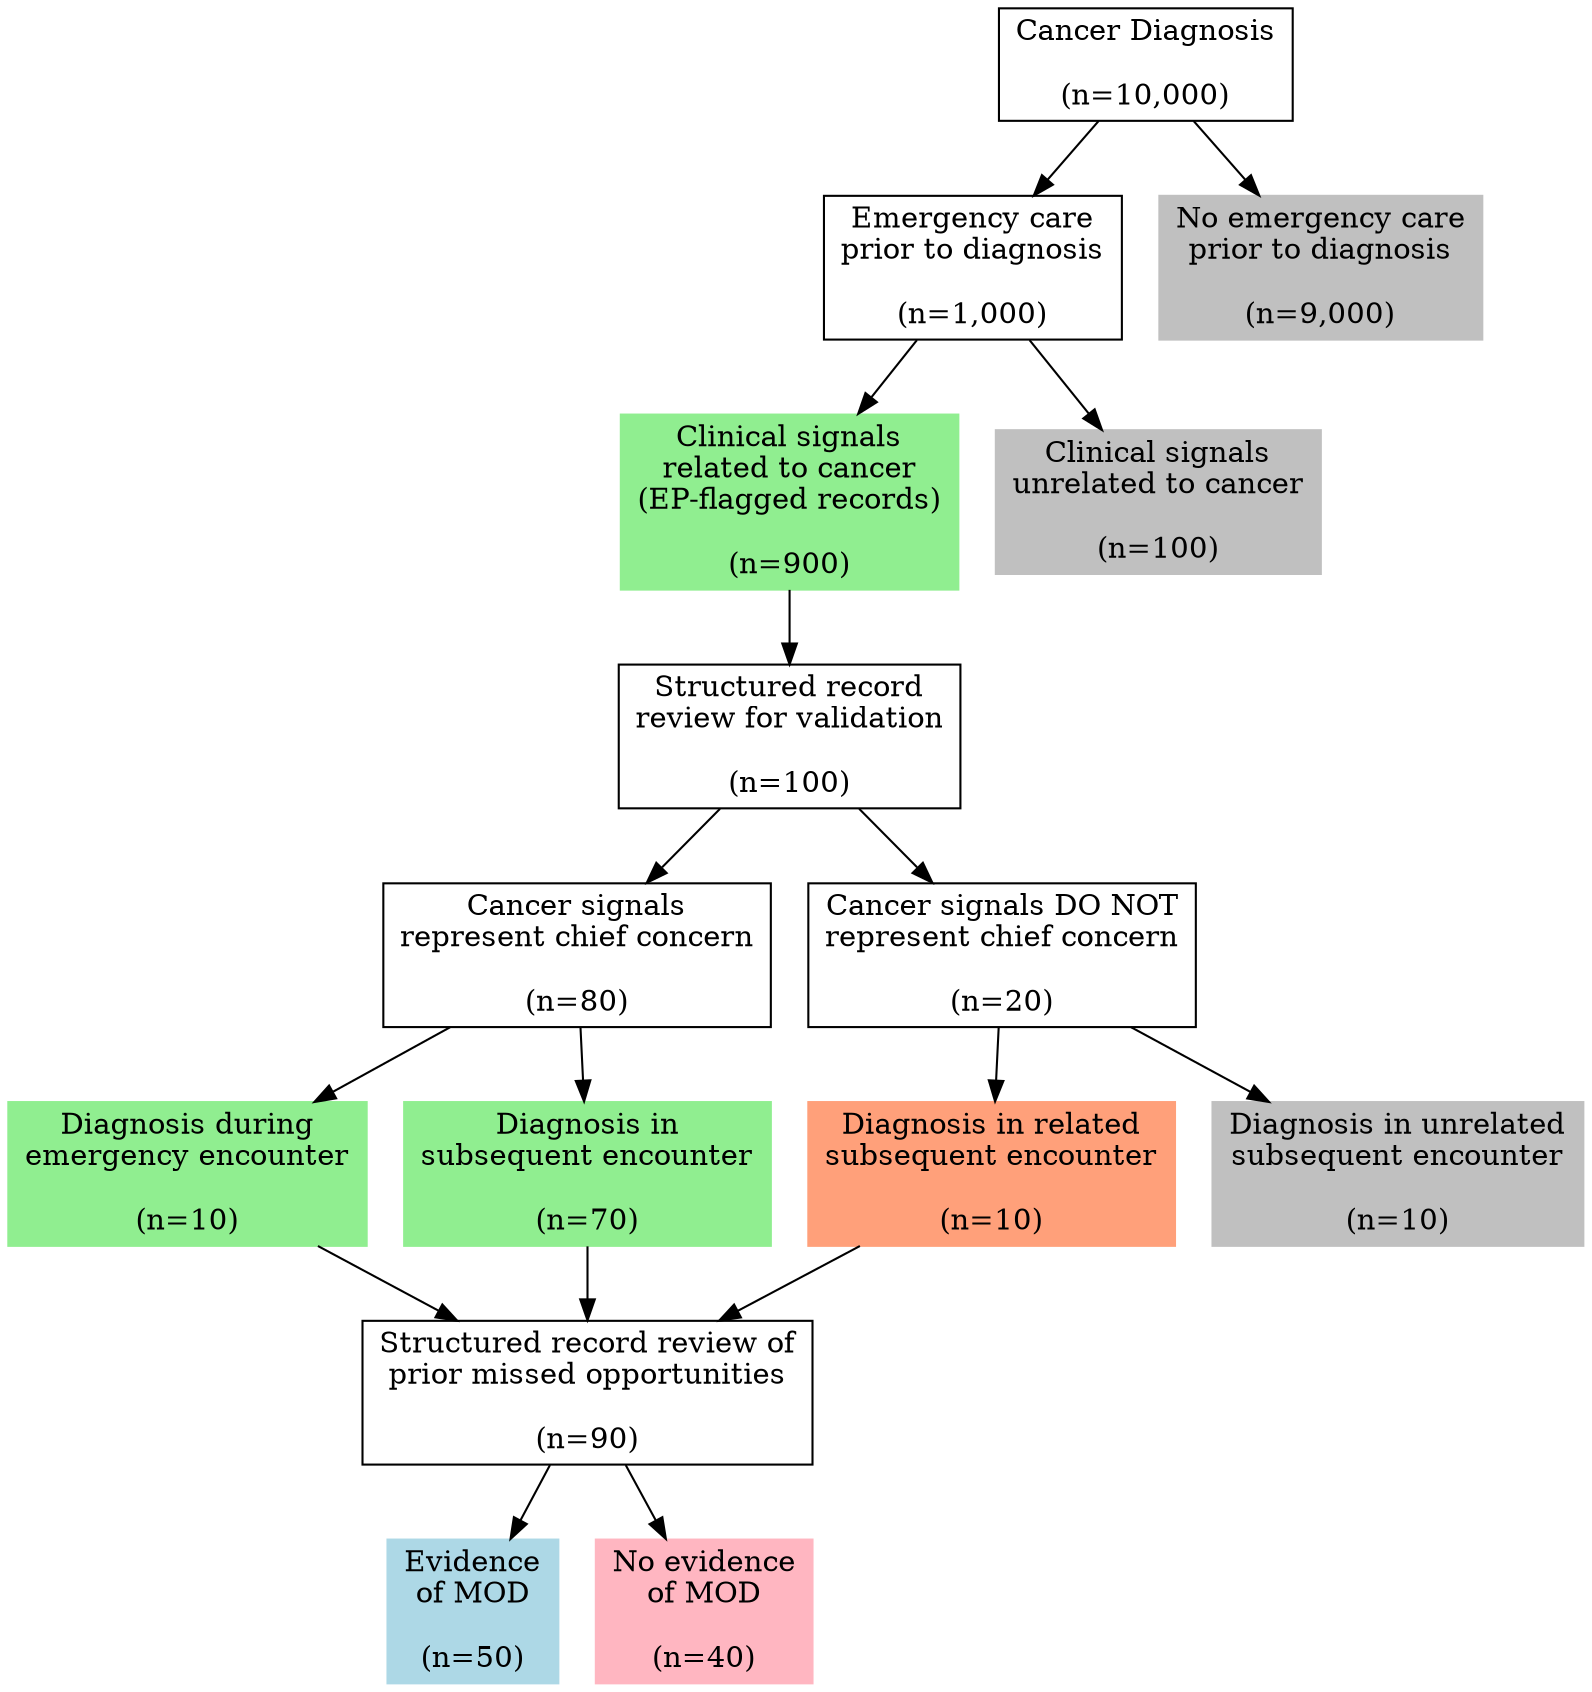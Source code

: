 digraph{

# Nodes

cancer_dx[shape=rectangle, label="Cancer Diagnosis\n\n(n=10,000)"]
emerg[shape=rectangle, label="Emergency care\nprior to diagnosis\n\n(n=1,000)"]
no_emerg[shape=rectangle, label="No emergency care\nprior to diagnosis\n\n(n=9,000)", style=filled, color=grey]
signals_related[shape=rectangle, label="Clinical signals\nrelated to cancer\n(EP-flagged records)\n\n(n=900)", style=filled, color=lightgreen]
signals_unrelated[shape=rectangle, label="Clinical signals\nunrelated to cancer\n\n(n=100)", style=filled, color=grey]

review_sample[shape=rectangle, label="Structured record\nreview for validation\n\n(n=100)"]
chief_concern[shape=rectangle, label="Cancer signals\nrepresent chief concern\n\n(n=80)"]
not_chief[shape=rectangle, label="Cancer signals DO NOT\nrepresent chief concern\n\n(n=20)"]

dx_during_type1[shape=rectangle, label="Diagnosis during\nemergency encounter\n\n(n=10)", style=filled, color=lightgreen]
dx_later_type2[shape=rectangle, label="Diagnosis in\nsubsequent encounter\n\n(n=70)", style=filled, color=lightgreen]
dx_related_type3_incidental[shape=rectangle, label="Diagnosis in related\nsubsequent encounter\n\n(n=10)", style=filled, color=lightsalmon]
dx_unrelated_nonEP_FP[shape=rectangle, label="Diagnosis in unrelated\nsubsequent encounter\n\n(n=10)", style=filled, color=grey]

MOD_review[shape=rectangle, label="Structured record review of\nprior missed opportunities\n\n(n=90)"]
yes_MOD[shape=rectangle, label="Evidence\nof MOD\n\n(n=50)", style=filled, color=lightblue]
no_MOD[shape=rectangle, label="No evidence\nof MOD\n\n(n=40)", style=filled, color=lightpink]

# Edges

cancer_dx -> emerg
cancer_dx -> no_emerg
emerg -> signals_unrelated
emerg -> signals_related

signals_related -> review_sample
review_sample -> chief_concern
review_sample -> not_chief
chief_concern -> dx_during_type1
chief_concern -> dx_later_type2
not_chief -> dx_related_type3_incidental
not_chief -> dx_unrelated_nonEP_FP

dx_during_type1 -> MOD_review
dx_later_type2 -> MOD_review
dx_related_type3_incidental -> MOD_review

MOD_review -> yes_MOD
MOD_review -> no_MOD

}
